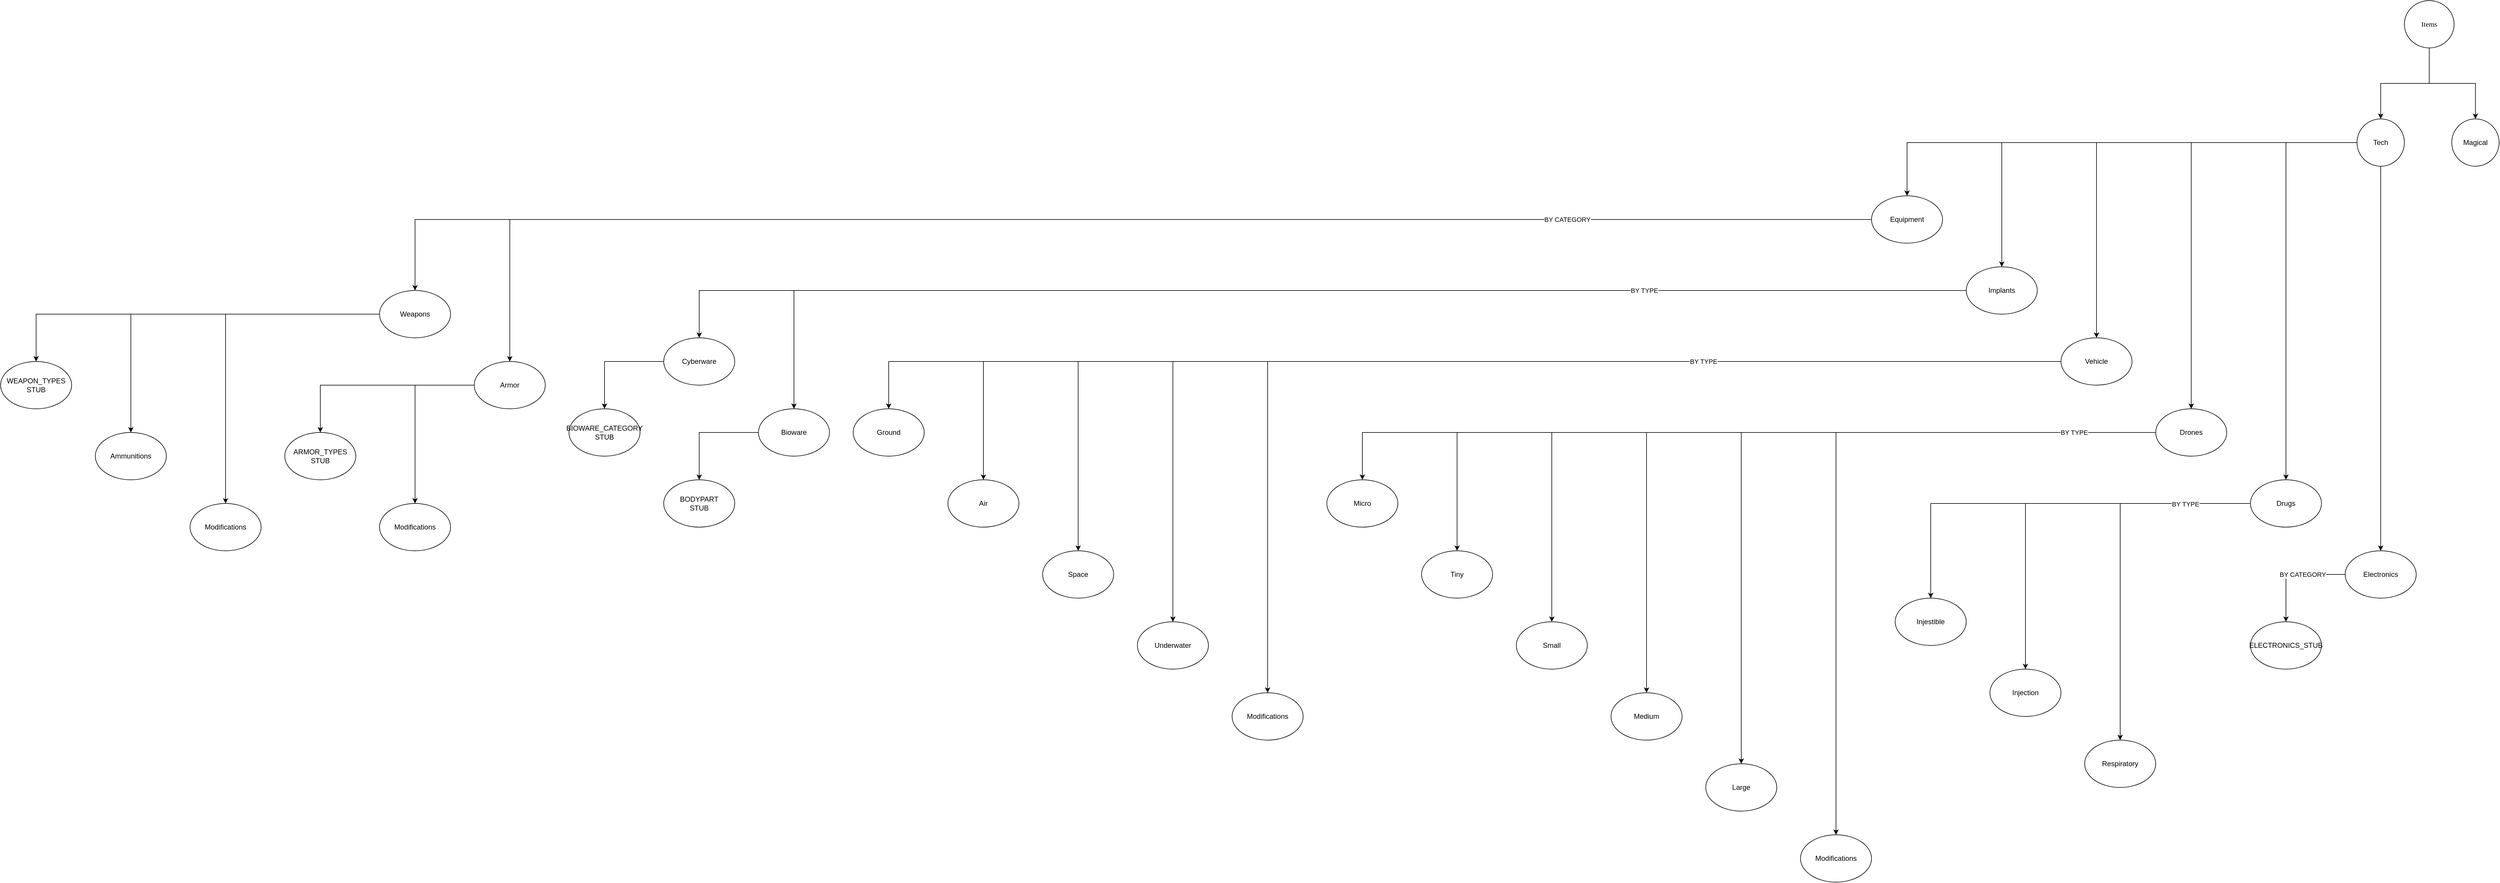 <mxfile version="24.2.3" type="github">
  <diagram name="Страница — 1" id="TkwZ9CzfB_ljM-OEGUb-">
    <mxGraphModel dx="6525" dy="2469" grid="1" gridSize="10" guides="1" tooltips="1" connect="1" arrows="1" fold="1" page="1" pageScale="1" pageWidth="827" pageHeight="1169" math="0" shadow="0">
      <root>
        <mxCell id="0" />
        <mxCell id="1" parent="0" />
        <mxCell id="qQ1swpSXQCYVN6z1yTtD-5" style="edgeStyle=orthogonalEdgeStyle;rounded=0;orthogonalLoop=1;jettySize=auto;html=1;entryX=0.5;entryY=0;entryDx=0;entryDy=0;" edge="1" parent="1" source="qQ1swpSXQCYVN6z1yTtD-1" target="qQ1swpSXQCYVN6z1yTtD-2">
          <mxGeometry relative="1" as="geometry" />
        </mxCell>
        <mxCell id="qQ1swpSXQCYVN6z1yTtD-6" style="edgeStyle=orthogonalEdgeStyle;rounded=0;orthogonalLoop=1;jettySize=auto;html=1;entryX=0.5;entryY=0;entryDx=0;entryDy=0;" edge="1" parent="1" source="qQ1swpSXQCYVN6z1yTtD-1" target="qQ1swpSXQCYVN6z1yTtD-3">
          <mxGeometry relative="1" as="geometry" />
        </mxCell>
        <mxCell id="qQ1swpSXQCYVN6z1yTtD-1" value="Items" style="ellipse;whiteSpace=wrap;html=1;fontFamily=Times New Roman;" vertex="1" parent="1">
          <mxGeometry x="380" y="-330" width="84" height="80" as="geometry" />
        </mxCell>
        <mxCell id="qQ1swpSXQCYVN6z1yTtD-16" style="edgeStyle=orthogonalEdgeStyle;rounded=0;orthogonalLoop=1;jettySize=auto;html=1;" edge="1" parent="1" source="qQ1swpSXQCYVN6z1yTtD-2" target="qQ1swpSXQCYVN6z1yTtD-8">
          <mxGeometry relative="1" as="geometry" />
        </mxCell>
        <mxCell id="qQ1swpSXQCYVN6z1yTtD-17" style="edgeStyle=orthogonalEdgeStyle;rounded=0;orthogonalLoop=1;jettySize=auto;html=1;" edge="1" parent="1" source="qQ1swpSXQCYVN6z1yTtD-2" target="qQ1swpSXQCYVN6z1yTtD-10">
          <mxGeometry relative="1" as="geometry" />
        </mxCell>
        <mxCell id="qQ1swpSXQCYVN6z1yTtD-18" style="edgeStyle=orthogonalEdgeStyle;rounded=0;orthogonalLoop=1;jettySize=auto;html=1;" edge="1" parent="1" source="qQ1swpSXQCYVN6z1yTtD-2" target="qQ1swpSXQCYVN6z1yTtD-11">
          <mxGeometry relative="1" as="geometry" />
        </mxCell>
        <mxCell id="qQ1swpSXQCYVN6z1yTtD-19" style="edgeStyle=orthogonalEdgeStyle;rounded=0;orthogonalLoop=1;jettySize=auto;html=1;" edge="1" parent="1" source="qQ1swpSXQCYVN6z1yTtD-2" target="qQ1swpSXQCYVN6z1yTtD-12">
          <mxGeometry relative="1" as="geometry" />
        </mxCell>
        <mxCell id="qQ1swpSXQCYVN6z1yTtD-20" style="edgeStyle=orthogonalEdgeStyle;rounded=0;orthogonalLoop=1;jettySize=auto;html=1;" edge="1" parent="1" source="qQ1swpSXQCYVN6z1yTtD-2" target="qQ1swpSXQCYVN6z1yTtD-13">
          <mxGeometry relative="1" as="geometry" />
        </mxCell>
        <mxCell id="qQ1swpSXQCYVN6z1yTtD-21" style="edgeStyle=orthogonalEdgeStyle;rounded=0;orthogonalLoop=1;jettySize=auto;html=1;" edge="1" parent="1" source="qQ1swpSXQCYVN6z1yTtD-2" target="qQ1swpSXQCYVN6z1yTtD-14">
          <mxGeometry relative="1" as="geometry" />
        </mxCell>
        <mxCell id="qQ1swpSXQCYVN6z1yTtD-2" value="Tech" style="ellipse;whiteSpace=wrap;html=1;" vertex="1" parent="1">
          <mxGeometry x="300" y="-130" width="80" height="80" as="geometry" />
        </mxCell>
        <mxCell id="qQ1swpSXQCYVN6z1yTtD-3" value="Magical" style="ellipse;whiteSpace=wrap;html=1;" vertex="1" parent="1">
          <mxGeometry x="460" y="-130" width="80" height="80" as="geometry" />
        </mxCell>
        <mxCell id="qQ1swpSXQCYVN6z1yTtD-25" style="edgeStyle=orthogonalEdgeStyle;rounded=0;orthogonalLoop=1;jettySize=auto;html=1;" edge="1" parent="1" source="qQ1swpSXQCYVN6z1yTtD-8" target="qQ1swpSXQCYVN6z1yTtD-22">
          <mxGeometry relative="1" as="geometry" />
        </mxCell>
        <mxCell id="qQ1swpSXQCYVN6z1yTtD-26" style="edgeStyle=orthogonalEdgeStyle;rounded=0;orthogonalLoop=1;jettySize=auto;html=1;" edge="1" parent="1" source="qQ1swpSXQCYVN6z1yTtD-8" target="qQ1swpSXQCYVN6z1yTtD-23">
          <mxGeometry relative="1" as="geometry" />
        </mxCell>
        <mxCell id="qQ1swpSXQCYVN6z1yTtD-56" value="BY CATEGORY" style="edgeLabel;html=1;align=center;verticalAlign=middle;resizable=0;points=[];" vertex="1" connectable="0" parent="qQ1swpSXQCYVN6z1yTtD-26">
          <mxGeometry x="-0.283" y="-2" relative="1" as="geometry">
            <mxPoint x="396" y="2" as="offset" />
          </mxGeometry>
        </mxCell>
        <mxCell id="qQ1swpSXQCYVN6z1yTtD-8" value="Equipment" style="ellipse;whiteSpace=wrap;html=1;" vertex="1" parent="1">
          <mxGeometry x="-520" width="120" height="80" as="geometry" />
        </mxCell>
        <mxCell id="qQ1swpSXQCYVN6z1yTtD-29" style="edgeStyle=orthogonalEdgeStyle;rounded=0;orthogonalLoop=1;jettySize=auto;html=1;" edge="1" parent="1" source="qQ1swpSXQCYVN6z1yTtD-10" target="qQ1swpSXQCYVN6z1yTtD-27">
          <mxGeometry relative="1" as="geometry" />
        </mxCell>
        <mxCell id="qQ1swpSXQCYVN6z1yTtD-30" style="edgeStyle=orthogonalEdgeStyle;rounded=0;orthogonalLoop=1;jettySize=auto;html=1;" edge="1" parent="1" source="qQ1swpSXQCYVN6z1yTtD-10" target="qQ1swpSXQCYVN6z1yTtD-28">
          <mxGeometry relative="1" as="geometry" />
        </mxCell>
        <mxCell id="qQ1swpSXQCYVN6z1yTtD-55" value="BY TYPE" style="edgeLabel;html=1;align=center;verticalAlign=middle;resizable=0;points=[];" vertex="1" connectable="0" parent="qQ1swpSXQCYVN6z1yTtD-30">
          <mxGeometry x="-0.155" y="1" relative="1" as="geometry">
            <mxPoint x="377" y="-1" as="offset" />
          </mxGeometry>
        </mxCell>
        <mxCell id="qQ1swpSXQCYVN6z1yTtD-10" value="Implants" style="ellipse;whiteSpace=wrap;html=1;" vertex="1" parent="1">
          <mxGeometry x="-360" y="120" width="120" height="80" as="geometry" />
        </mxCell>
        <mxCell id="qQ1swpSXQCYVN6z1yTtD-35" style="edgeStyle=orthogonalEdgeStyle;rounded=0;orthogonalLoop=1;jettySize=auto;html=1;entryX=0.5;entryY=0;entryDx=0;entryDy=0;" edge="1" parent="1" source="qQ1swpSXQCYVN6z1yTtD-11" target="qQ1swpSXQCYVN6z1yTtD-31">
          <mxGeometry relative="1" as="geometry" />
        </mxCell>
        <mxCell id="qQ1swpSXQCYVN6z1yTtD-36" style="edgeStyle=orthogonalEdgeStyle;rounded=0;orthogonalLoop=1;jettySize=auto;html=1;" edge="1" parent="1" source="qQ1swpSXQCYVN6z1yTtD-11" target="qQ1swpSXQCYVN6z1yTtD-32">
          <mxGeometry relative="1" as="geometry" />
        </mxCell>
        <mxCell id="qQ1swpSXQCYVN6z1yTtD-37" style="edgeStyle=orthogonalEdgeStyle;rounded=0;orthogonalLoop=1;jettySize=auto;html=1;" edge="1" parent="1" source="qQ1swpSXQCYVN6z1yTtD-11" target="qQ1swpSXQCYVN6z1yTtD-33">
          <mxGeometry relative="1" as="geometry" />
        </mxCell>
        <mxCell id="qQ1swpSXQCYVN6z1yTtD-38" style="edgeStyle=orthogonalEdgeStyle;rounded=0;orthogonalLoop=1;jettySize=auto;html=1;" edge="1" parent="1" source="qQ1swpSXQCYVN6z1yTtD-11" target="qQ1swpSXQCYVN6z1yTtD-34">
          <mxGeometry relative="1" as="geometry" />
        </mxCell>
        <mxCell id="qQ1swpSXQCYVN6z1yTtD-40" style="edgeStyle=orthogonalEdgeStyle;rounded=0;orthogonalLoop=1;jettySize=auto;html=1;" edge="1" parent="1" source="qQ1swpSXQCYVN6z1yTtD-11" target="qQ1swpSXQCYVN6z1yTtD-39">
          <mxGeometry relative="1" as="geometry" />
        </mxCell>
        <mxCell id="qQ1swpSXQCYVN6z1yTtD-54" value="BY TYPE" style="edgeLabel;html=1;align=center;verticalAlign=middle;resizable=0;points=[];" vertex="1" connectable="0" parent="qQ1swpSXQCYVN6z1yTtD-40">
          <mxGeometry x="0.057" y="-2" relative="1" as="geometry">
            <mxPoint x="400" y="2" as="offset" />
          </mxGeometry>
        </mxCell>
        <mxCell id="qQ1swpSXQCYVN6z1yTtD-11" value="Vehicle" style="ellipse;whiteSpace=wrap;html=1;" vertex="1" parent="1">
          <mxGeometry x="-200" y="240" width="120" height="80" as="geometry" />
        </mxCell>
        <mxCell id="qQ1swpSXQCYVN6z1yTtD-47" style="edgeStyle=orthogonalEdgeStyle;rounded=0;orthogonalLoop=1;jettySize=auto;html=1;" edge="1" parent="1" source="qQ1swpSXQCYVN6z1yTtD-12" target="qQ1swpSXQCYVN6z1yTtD-41">
          <mxGeometry relative="1" as="geometry" />
        </mxCell>
        <mxCell id="qQ1swpSXQCYVN6z1yTtD-48" style="edgeStyle=orthogonalEdgeStyle;rounded=0;orthogonalLoop=1;jettySize=auto;html=1;" edge="1" parent="1" source="qQ1swpSXQCYVN6z1yTtD-12" target="qQ1swpSXQCYVN6z1yTtD-42">
          <mxGeometry relative="1" as="geometry" />
        </mxCell>
        <mxCell id="qQ1swpSXQCYVN6z1yTtD-49" style="edgeStyle=orthogonalEdgeStyle;rounded=0;orthogonalLoop=1;jettySize=auto;html=1;" edge="1" parent="1" source="qQ1swpSXQCYVN6z1yTtD-12" target="qQ1swpSXQCYVN6z1yTtD-43">
          <mxGeometry relative="1" as="geometry" />
        </mxCell>
        <mxCell id="qQ1swpSXQCYVN6z1yTtD-50" style="edgeStyle=orthogonalEdgeStyle;rounded=0;orthogonalLoop=1;jettySize=auto;html=1;" edge="1" parent="1" source="qQ1swpSXQCYVN6z1yTtD-12" target="qQ1swpSXQCYVN6z1yTtD-44">
          <mxGeometry relative="1" as="geometry" />
        </mxCell>
        <mxCell id="qQ1swpSXQCYVN6z1yTtD-51" style="edgeStyle=orthogonalEdgeStyle;rounded=0;orthogonalLoop=1;jettySize=auto;html=1;" edge="1" parent="1" source="qQ1swpSXQCYVN6z1yTtD-12" target="qQ1swpSXQCYVN6z1yTtD-45">
          <mxGeometry relative="1" as="geometry" />
        </mxCell>
        <mxCell id="qQ1swpSXQCYVN6z1yTtD-52" style="edgeStyle=orthogonalEdgeStyle;rounded=0;orthogonalLoop=1;jettySize=auto;html=1;" edge="1" parent="1" source="qQ1swpSXQCYVN6z1yTtD-12" target="qQ1swpSXQCYVN6z1yTtD-46">
          <mxGeometry relative="1" as="geometry" />
        </mxCell>
        <mxCell id="qQ1swpSXQCYVN6z1yTtD-57" value="BY TYPE" style="edgeLabel;html=1;align=center;verticalAlign=middle;resizable=0;points=[];" vertex="1" connectable="0" parent="qQ1swpSXQCYVN6z1yTtD-52">
          <mxGeometry x="-0.293" relative="1" as="geometry">
            <mxPoint x="293" as="offset" />
          </mxGeometry>
        </mxCell>
        <mxCell id="qQ1swpSXQCYVN6z1yTtD-12" value="Drones" style="ellipse;whiteSpace=wrap;html=1;" vertex="1" parent="1">
          <mxGeometry x="-40" y="360" width="120" height="80" as="geometry" />
        </mxCell>
        <mxCell id="qQ1swpSXQCYVN6z1yTtD-61" style="edgeStyle=orthogonalEdgeStyle;rounded=0;orthogonalLoop=1;jettySize=auto;html=1;entryX=0.5;entryY=0;entryDx=0;entryDy=0;" edge="1" parent="1" source="qQ1swpSXQCYVN6z1yTtD-13" target="qQ1swpSXQCYVN6z1yTtD-53">
          <mxGeometry relative="1" as="geometry" />
        </mxCell>
        <mxCell id="qQ1swpSXQCYVN6z1yTtD-62" style="edgeStyle=orthogonalEdgeStyle;rounded=0;orthogonalLoop=1;jettySize=auto;html=1;" edge="1" parent="1" source="qQ1swpSXQCYVN6z1yTtD-13" target="qQ1swpSXQCYVN6z1yTtD-58">
          <mxGeometry relative="1" as="geometry" />
        </mxCell>
        <mxCell id="qQ1swpSXQCYVN6z1yTtD-63" style="edgeStyle=orthogonalEdgeStyle;rounded=0;orthogonalLoop=1;jettySize=auto;html=1;entryX=0.5;entryY=0;entryDx=0;entryDy=0;" edge="1" parent="1" source="qQ1swpSXQCYVN6z1yTtD-13" target="qQ1swpSXQCYVN6z1yTtD-59">
          <mxGeometry relative="1" as="geometry" />
        </mxCell>
        <mxCell id="qQ1swpSXQCYVN6z1yTtD-82" value="BY TYPE" style="edgeLabel;html=1;align=center;verticalAlign=middle;resizable=0;points=[];" vertex="1" connectable="0" parent="qQ1swpSXQCYVN6z1yTtD-63">
          <mxGeometry x="0.098" y="-2" relative="1" as="geometry">
            <mxPoint x="112" y="-120" as="offset" />
          </mxGeometry>
        </mxCell>
        <mxCell id="qQ1swpSXQCYVN6z1yTtD-13" value="Drugs" style="ellipse;whiteSpace=wrap;html=1;" vertex="1" parent="1">
          <mxGeometry x="120" y="480" width="120" height="80" as="geometry" />
        </mxCell>
        <mxCell id="qQ1swpSXQCYVN6z1yTtD-84" style="edgeStyle=orthogonalEdgeStyle;rounded=0;orthogonalLoop=1;jettySize=auto;html=1;entryX=0.5;entryY=0;entryDx=0;entryDy=0;" edge="1" parent="1" source="qQ1swpSXQCYVN6z1yTtD-14" target="qQ1swpSXQCYVN6z1yTtD-83">
          <mxGeometry relative="1" as="geometry" />
        </mxCell>
        <mxCell id="qQ1swpSXQCYVN6z1yTtD-87" value="BY CATEGORY" style="edgeLabel;html=1;align=center;verticalAlign=middle;resizable=0;points=[];" vertex="1" connectable="0" parent="qQ1swpSXQCYVN6z1yTtD-84">
          <mxGeometry x="-0.193" relative="1" as="geometry">
            <mxPoint as="offset" />
          </mxGeometry>
        </mxCell>
        <mxCell id="qQ1swpSXQCYVN6z1yTtD-14" value="Electronics" style="ellipse;whiteSpace=wrap;html=1;" vertex="1" parent="1">
          <mxGeometry x="280" y="600" width="120" height="80" as="geometry" />
        </mxCell>
        <mxCell id="qQ1swpSXQCYVN6z1yTtD-91" style="edgeStyle=orthogonalEdgeStyle;rounded=0;orthogonalLoop=1;jettySize=auto;html=1;entryX=0.5;entryY=0;entryDx=0;entryDy=0;" edge="1" parent="1" source="qQ1swpSXQCYVN6z1yTtD-22" target="qQ1swpSXQCYVN6z1yTtD-88">
          <mxGeometry relative="1" as="geometry" />
        </mxCell>
        <mxCell id="qQ1swpSXQCYVN6z1yTtD-92" style="edgeStyle=orthogonalEdgeStyle;rounded=0;orthogonalLoop=1;jettySize=auto;html=1;" edge="1" parent="1" source="qQ1swpSXQCYVN6z1yTtD-22" target="qQ1swpSXQCYVN6z1yTtD-89">
          <mxGeometry relative="1" as="geometry" />
        </mxCell>
        <mxCell id="qQ1swpSXQCYVN6z1yTtD-93" style="edgeStyle=orthogonalEdgeStyle;rounded=0;orthogonalLoop=1;jettySize=auto;html=1;entryX=0.5;entryY=0;entryDx=0;entryDy=0;" edge="1" parent="1" source="qQ1swpSXQCYVN6z1yTtD-22" target="qQ1swpSXQCYVN6z1yTtD-90">
          <mxGeometry relative="1" as="geometry" />
        </mxCell>
        <mxCell id="qQ1swpSXQCYVN6z1yTtD-22" value="Weapons" style="ellipse;whiteSpace=wrap;html=1;" vertex="1" parent="1">
          <mxGeometry x="-3040" y="160" width="120" height="80" as="geometry" />
        </mxCell>
        <mxCell id="qQ1swpSXQCYVN6z1yTtD-96" style="edgeStyle=orthogonalEdgeStyle;rounded=0;orthogonalLoop=1;jettySize=auto;html=1;" edge="1" parent="1" source="qQ1swpSXQCYVN6z1yTtD-23" target="qQ1swpSXQCYVN6z1yTtD-94">
          <mxGeometry relative="1" as="geometry" />
        </mxCell>
        <mxCell id="qQ1swpSXQCYVN6z1yTtD-97" style="edgeStyle=orthogonalEdgeStyle;rounded=0;orthogonalLoop=1;jettySize=auto;html=1;" edge="1" parent="1" source="qQ1swpSXQCYVN6z1yTtD-23" target="qQ1swpSXQCYVN6z1yTtD-95">
          <mxGeometry relative="1" as="geometry" />
        </mxCell>
        <mxCell id="qQ1swpSXQCYVN6z1yTtD-23" value="Armor" style="ellipse;whiteSpace=wrap;html=1;" vertex="1" parent="1">
          <mxGeometry x="-2880" y="280" width="120" height="80" as="geometry" />
        </mxCell>
        <mxCell id="qQ1swpSXQCYVN6z1yTtD-102" style="edgeStyle=orthogonalEdgeStyle;rounded=0;orthogonalLoop=1;jettySize=auto;html=1;" edge="1" parent="1" source="qQ1swpSXQCYVN6z1yTtD-27" target="qQ1swpSXQCYVN6z1yTtD-99">
          <mxGeometry relative="1" as="geometry" />
        </mxCell>
        <mxCell id="qQ1swpSXQCYVN6z1yTtD-27" value="Cyberware" style="ellipse;whiteSpace=wrap;html=1;" vertex="1" parent="1">
          <mxGeometry x="-2560" y="240" width="120" height="80" as="geometry" />
        </mxCell>
        <mxCell id="qQ1swpSXQCYVN6z1yTtD-103" style="edgeStyle=orthogonalEdgeStyle;rounded=0;orthogonalLoop=1;jettySize=auto;html=1;entryX=0.5;entryY=0;entryDx=0;entryDy=0;" edge="1" parent="1" source="qQ1swpSXQCYVN6z1yTtD-28" target="qQ1swpSXQCYVN6z1yTtD-98">
          <mxGeometry relative="1" as="geometry" />
        </mxCell>
        <mxCell id="qQ1swpSXQCYVN6z1yTtD-28" value="Bioware" style="ellipse;whiteSpace=wrap;html=1;" vertex="1" parent="1">
          <mxGeometry x="-2400" y="360" width="120" height="80" as="geometry" />
        </mxCell>
        <mxCell id="qQ1swpSXQCYVN6z1yTtD-31" value="Ground" style="ellipse;whiteSpace=wrap;html=1;" vertex="1" parent="1">
          <mxGeometry x="-2240" y="360" width="120" height="80" as="geometry" />
        </mxCell>
        <mxCell id="qQ1swpSXQCYVN6z1yTtD-32" value="Air" style="ellipse;whiteSpace=wrap;html=1;" vertex="1" parent="1">
          <mxGeometry x="-2080" y="480" width="120" height="80" as="geometry" />
        </mxCell>
        <mxCell id="qQ1swpSXQCYVN6z1yTtD-33" value="Space" style="ellipse;whiteSpace=wrap;html=1;" vertex="1" parent="1">
          <mxGeometry x="-1920" y="600" width="120" height="80" as="geometry" />
        </mxCell>
        <mxCell id="qQ1swpSXQCYVN6z1yTtD-34" value="Underwater" style="ellipse;whiteSpace=wrap;html=1;" vertex="1" parent="1">
          <mxGeometry x="-1760" y="720" width="120" height="80" as="geometry" />
        </mxCell>
        <mxCell id="qQ1swpSXQCYVN6z1yTtD-39" value="Modifications" style="ellipse;whiteSpace=wrap;html=1;" vertex="1" parent="1">
          <mxGeometry x="-1600" y="840" width="120" height="80" as="geometry" />
        </mxCell>
        <mxCell id="qQ1swpSXQCYVN6z1yTtD-41" value="Micro" style="ellipse;whiteSpace=wrap;html=1;" vertex="1" parent="1">
          <mxGeometry x="-1440" y="480" width="120" height="80" as="geometry" />
        </mxCell>
        <mxCell id="qQ1swpSXQCYVN6z1yTtD-42" value="Tiny" style="ellipse;whiteSpace=wrap;html=1;" vertex="1" parent="1">
          <mxGeometry x="-1280" y="600" width="120" height="80" as="geometry" />
        </mxCell>
        <mxCell id="qQ1swpSXQCYVN6z1yTtD-43" value="Small" style="ellipse;whiteSpace=wrap;html=1;" vertex="1" parent="1">
          <mxGeometry x="-1120" y="720" width="120" height="80" as="geometry" />
        </mxCell>
        <mxCell id="qQ1swpSXQCYVN6z1yTtD-44" value="Medium" style="ellipse;whiteSpace=wrap;html=1;" vertex="1" parent="1">
          <mxGeometry x="-960" y="840" width="120" height="80" as="geometry" />
        </mxCell>
        <mxCell id="qQ1swpSXQCYVN6z1yTtD-45" value="Large" style="ellipse;whiteSpace=wrap;html=1;" vertex="1" parent="1">
          <mxGeometry x="-800" y="960" width="120" height="80" as="geometry" />
        </mxCell>
        <mxCell id="qQ1swpSXQCYVN6z1yTtD-46" value="Modifications" style="ellipse;whiteSpace=wrap;html=1;" vertex="1" parent="1">
          <mxGeometry x="-640" y="1080" width="120" height="80" as="geometry" />
        </mxCell>
        <mxCell id="qQ1swpSXQCYVN6z1yTtD-53" value="Injestible" style="ellipse;whiteSpace=wrap;html=1;" vertex="1" parent="1">
          <mxGeometry x="-480" y="680" width="120" height="80" as="geometry" />
        </mxCell>
        <mxCell id="qQ1swpSXQCYVN6z1yTtD-58" value="Injection" style="ellipse;whiteSpace=wrap;html=1;" vertex="1" parent="1">
          <mxGeometry x="-320" y="800" width="120" height="80" as="geometry" />
        </mxCell>
        <mxCell id="qQ1swpSXQCYVN6z1yTtD-59" value="Respiratory" style="ellipse;whiteSpace=wrap;html=1;" vertex="1" parent="1">
          <mxGeometry x="-160" y="920" width="120" height="80" as="geometry" />
        </mxCell>
        <mxCell id="qQ1swpSXQCYVN6z1yTtD-83" value="ELECTRONICS_STUB" style="ellipse;whiteSpace=wrap;html=1;" vertex="1" parent="1">
          <mxGeometry x="120" y="720" width="120" height="80" as="geometry" />
        </mxCell>
        <mxCell id="qQ1swpSXQCYVN6z1yTtD-88" value="WEAPON_TYPES&lt;div&gt;STUB&lt;/div&gt;" style="ellipse;whiteSpace=wrap;html=1;" vertex="1" parent="1">
          <mxGeometry x="-3680" y="280" width="120" height="80" as="geometry" />
        </mxCell>
        <mxCell id="qQ1swpSXQCYVN6z1yTtD-89" value="Ammunitions" style="ellipse;whiteSpace=wrap;html=1;" vertex="1" parent="1">
          <mxGeometry x="-3520" y="400" width="120" height="80" as="geometry" />
        </mxCell>
        <mxCell id="qQ1swpSXQCYVN6z1yTtD-90" value="Modifications" style="ellipse;whiteSpace=wrap;html=1;" vertex="1" parent="1">
          <mxGeometry x="-3360" y="520" width="120" height="80" as="geometry" />
        </mxCell>
        <mxCell id="qQ1swpSXQCYVN6z1yTtD-94" value="ARMOR_TYPES&lt;div&gt;STUB&lt;/div&gt;" style="ellipse;whiteSpace=wrap;html=1;" vertex="1" parent="1">
          <mxGeometry x="-3200" y="400" width="120" height="80" as="geometry" />
        </mxCell>
        <mxCell id="qQ1swpSXQCYVN6z1yTtD-95" value="Modifications" style="ellipse;whiteSpace=wrap;html=1;" vertex="1" parent="1">
          <mxGeometry x="-3040" y="520" width="120" height="80" as="geometry" />
        </mxCell>
        <mxCell id="qQ1swpSXQCYVN6z1yTtD-98" value="BODYPART&lt;div&gt;STUB&lt;/div&gt;" style="ellipse;whiteSpace=wrap;html=1;" vertex="1" parent="1">
          <mxGeometry x="-2560" y="480" width="120" height="80" as="geometry" />
        </mxCell>
        <mxCell id="qQ1swpSXQCYVN6z1yTtD-99" value="BIOWARE_CATEGORY&lt;div&gt;STUB&lt;/div&gt;" style="ellipse;whiteSpace=wrap;html=1;" vertex="1" parent="1">
          <mxGeometry x="-2720" y="360" width="120" height="80" as="geometry" />
        </mxCell>
      </root>
    </mxGraphModel>
  </diagram>
</mxfile>
